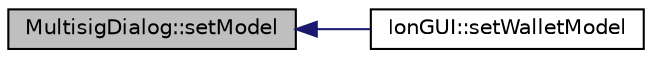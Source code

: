 digraph "MultisigDialog::setModel"
{
  edge [fontname="Helvetica",fontsize="10",labelfontname="Helvetica",labelfontsize="10"];
  node [fontname="Helvetica",fontsize="10",shape=record];
  rankdir="LR";
  Node225 [label="MultisigDialog::setModel",height=0.2,width=0.4,color="black", fillcolor="grey75", style="filled", fontcolor="black"];
  Node225 -> Node226 [dir="back",color="midnightblue",fontsize="10",style="solid",fontname="Helvetica"];
  Node226 [label="IonGUI::setWalletModel",height=0.2,width=0.4,color="black", fillcolor="white", style="filled",URL="$class_ion_g_u_i.html#a37f87db65498b036d387c705a749c45d",tooltip="Set the wallet model. "];
}
